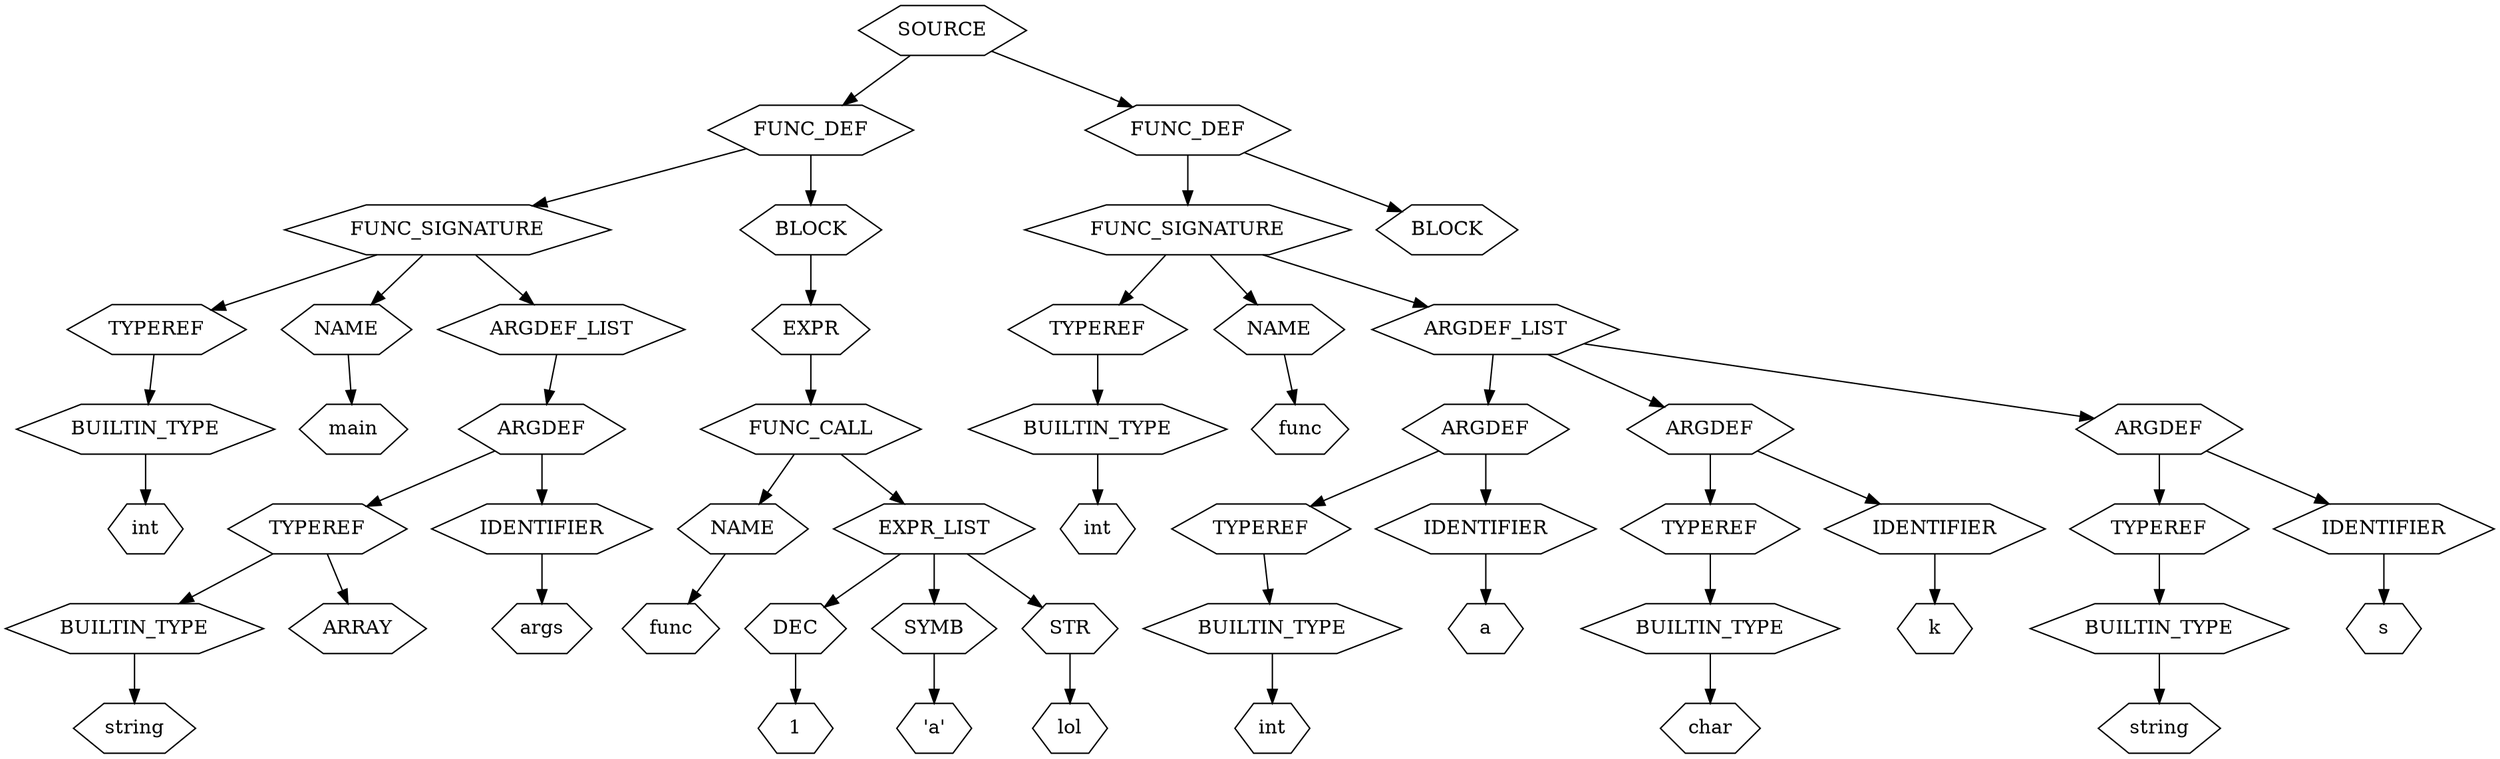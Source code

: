 digraph Tree {
    node [shape=hexagon];
    node_0 [label="SOURCE"]
    node_0 -> node_1;
    node_1 [label="FUNC_DEF"]
    node_1 -> node_2;
    node_2 [label="FUNC_SIGNATURE"]
    node_2 -> node_3;
    node_3 [label="TYPEREF"]
    node_3 -> node_4;
    node_4 [label="BUILTIN_TYPE"]
    node_4 -> node_5;
    node_5 [label="int"]
    node_2 -> node_6;
    node_6 [label="NAME"]
    node_6 -> node_7;
    node_7 [label="main"]
    node_2 -> node_8;
    node_8 [label="ARGDEF_LIST"]
    node_8 -> node_9;
    node_9 [label="ARGDEF"]
    node_9 -> node_10;
    node_10 [label="TYPEREF"]
    node_10 -> node_11;
    node_11 [label="BUILTIN_TYPE"]
    node_11 -> node_12;
    node_12 [label="string"]
    node_10 -> node_13;
    node_13 [label="ARRAY"]
    node_9 -> node_14;
    node_14 [label="IDENTIFIER"]
    node_14 -> node_15;
    node_15 [label="args"]
    node_1 -> node_16;
    node_16 [label="BLOCK"]
    node_16 -> node_17;
    node_17 [label="EXPR"]
    node_17 -> node_18;
    node_18 [label="FUNC_CALL"]
    node_18 -> node_19;
    node_19 [label="NAME"]
    node_19 -> node_20;
    node_20 [label="func"]
    node_18 -> node_21;
    node_21 [label="EXPR_LIST"]
    node_21 -> node_22;
    node_22 [label="DEC"]
    node_22 -> node_23;
    node_23 [label="1"]
    node_21 -> node_24;
    node_24 [label="SYMB"]
    node_24 -> node_25;
    node_25 [label="'a'"]
    node_21 -> node_26;
    node_26 [label="STR"]
    node_26 -> node_27;
    node_27 [label="lol"]
    node_0 -> node_28;
    node_28 [label="FUNC_DEF"]
    node_28 -> node_29;
    node_29 [label="FUNC_SIGNATURE"]
    node_29 -> node_30;
    node_30 [label="TYPEREF"]
    node_30 -> node_31;
    node_31 [label="BUILTIN_TYPE"]
    node_31 -> node_32;
    node_32 [label="int"]
    node_29 -> node_33;
    node_33 [label="NAME"]
    node_33 -> node_34;
    node_34 [label="func"]
    node_29 -> node_35;
    node_35 [label="ARGDEF_LIST"]
    node_35 -> node_36;
    node_36 [label="ARGDEF"]
    node_36 -> node_37;
    node_37 [label="TYPEREF"]
    node_37 -> node_38;
    node_38 [label="BUILTIN_TYPE"]
    node_38 -> node_39;
    node_39 [label="int"]
    node_36 -> node_40;
    node_40 [label="IDENTIFIER"]
    node_40 -> node_41;
    node_41 [label="a"]
    node_35 -> node_42;
    node_42 [label="ARGDEF"]
    node_42 -> node_43;
    node_43 [label="TYPEREF"]
    node_43 -> node_44;
    node_44 [label="BUILTIN_TYPE"]
    node_44 -> node_45;
    node_45 [label="char"]
    node_42 -> node_46;
    node_46 [label="IDENTIFIER"]
    node_46 -> node_47;
    node_47 [label="k"]
    node_35 -> node_48;
    node_48 [label="ARGDEF"]
    node_48 -> node_49;
    node_49 [label="TYPEREF"]
    node_49 -> node_50;
    node_50 [label="BUILTIN_TYPE"]
    node_50 -> node_51;
    node_51 [label="string"]
    node_48 -> node_52;
    node_52 [label="IDENTIFIER"]
    node_52 -> node_53;
    node_53 [label="s"]
    node_28 -> node_54;
    node_54 [label="BLOCK"]
}
